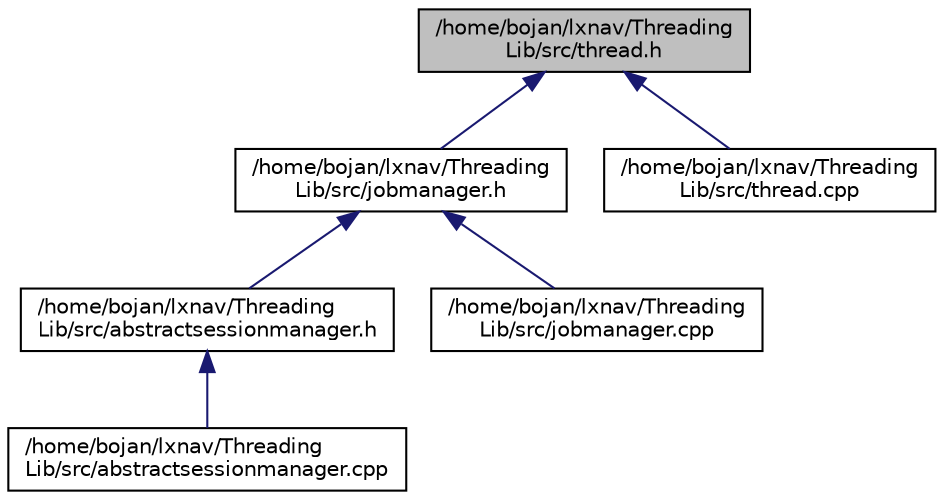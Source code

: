digraph "/home/bojan/lxnav/ThreadingLib/src/thread.h"
{
  edge [fontname="Helvetica",fontsize="10",labelfontname="Helvetica",labelfontsize="10"];
  node [fontname="Helvetica",fontsize="10",shape=record];
  Node6 [label="/home/bojan/lxnav/Threading\lLib/src/thread.h",height=0.2,width=0.4,color="black", fillcolor="grey75", style="filled", fontcolor="black"];
  Node6 -> Node7 [dir="back",color="midnightblue",fontsize="10",style="solid",fontname="Helvetica"];
  Node7 [label="/home/bojan/lxnav/Threading\lLib/src/jobmanager.h",height=0.2,width=0.4,color="black", fillcolor="white", style="filled",URL="$jobmanager_8h.html"];
  Node7 -> Node8 [dir="back",color="midnightblue",fontsize="10",style="solid",fontname="Helvetica"];
  Node8 [label="/home/bojan/lxnav/Threading\lLib/src/abstractsessionmanager.h",height=0.2,width=0.4,color="black", fillcolor="white", style="filled",URL="$abstractsessionmanager_8h.html"];
  Node8 -> Node9 [dir="back",color="midnightblue",fontsize="10",style="solid",fontname="Helvetica"];
  Node9 [label="/home/bojan/lxnav/Threading\lLib/src/abstractsessionmanager.cpp",height=0.2,width=0.4,color="black", fillcolor="white", style="filled",URL="$abstractsessionmanager_8cpp.html"];
  Node7 -> Node10 [dir="back",color="midnightblue",fontsize="10",style="solid",fontname="Helvetica"];
  Node10 [label="/home/bojan/lxnav/Threading\lLib/src/jobmanager.cpp",height=0.2,width=0.4,color="black", fillcolor="white", style="filled",URL="$jobmanager_8cpp.html"];
  Node6 -> Node11 [dir="back",color="midnightblue",fontsize="10",style="solid",fontname="Helvetica"];
  Node11 [label="/home/bojan/lxnav/Threading\lLib/src/thread.cpp",height=0.2,width=0.4,color="black", fillcolor="white", style="filled",URL="$thread_8cpp.html"];
}
